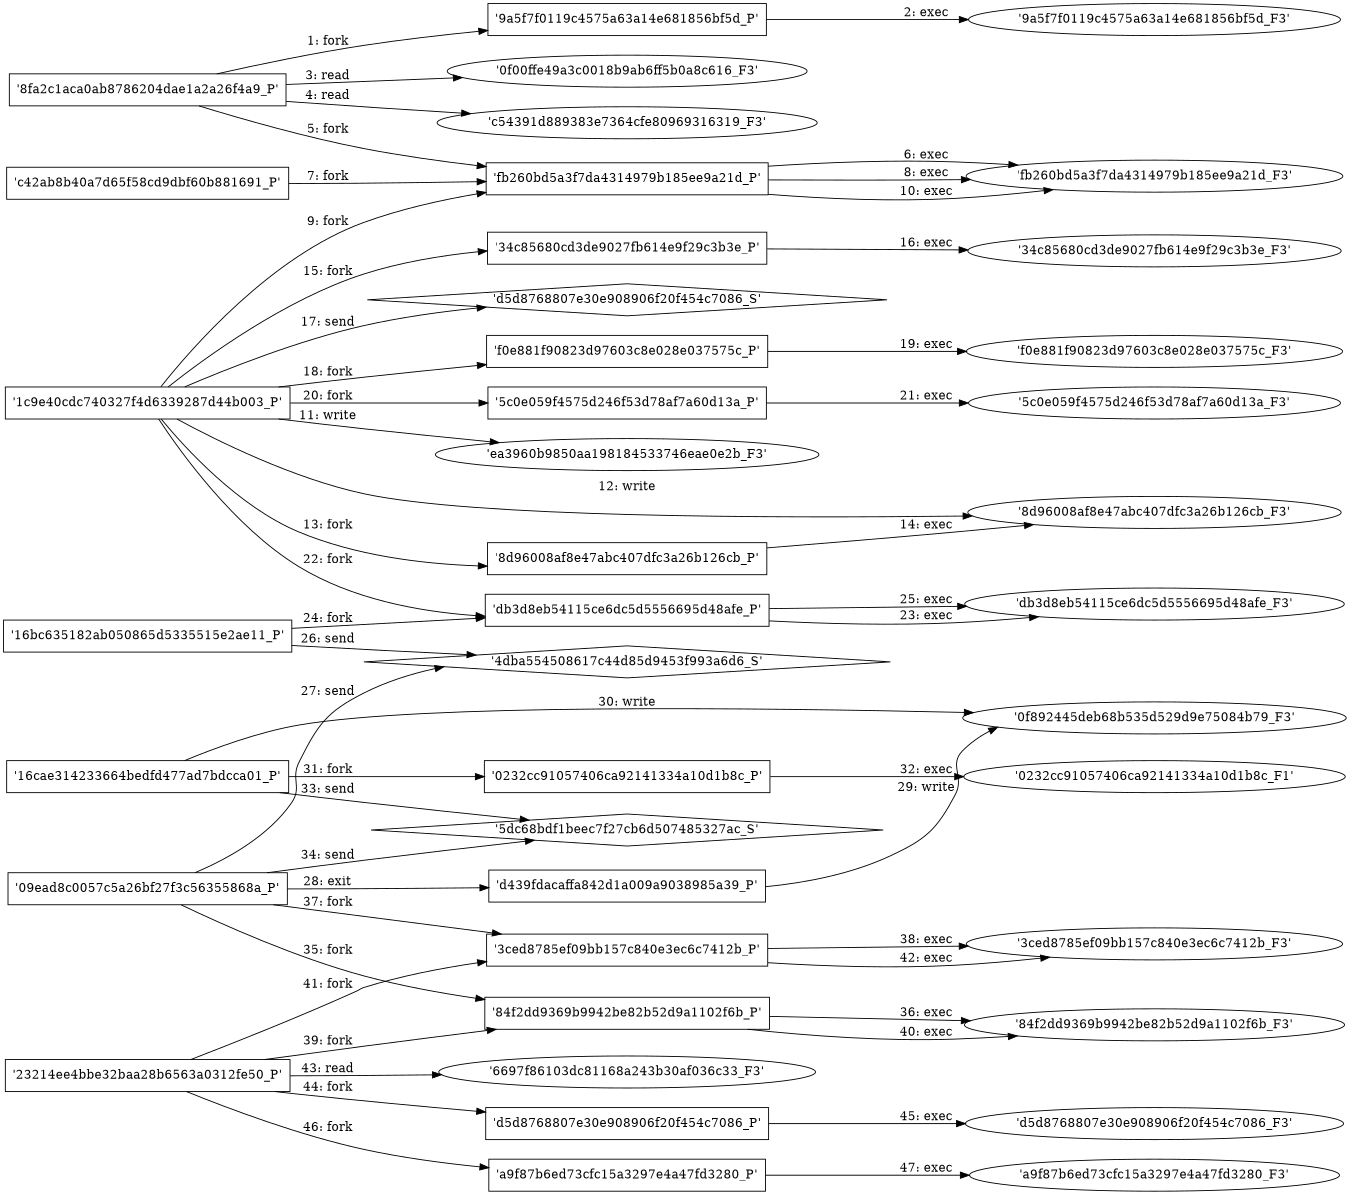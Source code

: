 digraph "D:\Learning\Paper\apt\基于CTI的攻击预警\Dataset\攻击图\ASGfromALLCTI\Gamaredon - When nation states don’t pay all the bills.dot" {
rankdir="LR"
size="9"
fixedsize="false"
splines="true"
nodesep=0.3
ranksep=0
fontsize=10
overlap="scalexy"
engine= "neato"
	"'8fa2c1aca0ab8786204dae1a2a26f4a9_P'" [node_type=Process shape=box]
	"'9a5f7f0119c4575a63a14e681856bf5d_P'" [node_type=Process shape=box]
	"'8fa2c1aca0ab8786204dae1a2a26f4a9_P'" -> "'9a5f7f0119c4575a63a14e681856bf5d_P'" [label="1: fork"]
	"'9a5f7f0119c4575a63a14e681856bf5d_P'" [node_type=Process shape=box]
	"'9a5f7f0119c4575a63a14e681856bf5d_F3'" [node_type=File shape=ellipse]
	"'9a5f7f0119c4575a63a14e681856bf5d_P'" -> "'9a5f7f0119c4575a63a14e681856bf5d_F3'" [label="2: exec"]
	"'0f00ffe49a3c0018b9ab6ff5b0a8c616_F3'" [node_type=file shape=ellipse]
	"'8fa2c1aca0ab8786204dae1a2a26f4a9_P'" [node_type=Process shape=box]
	"'8fa2c1aca0ab8786204dae1a2a26f4a9_P'" -> "'0f00ffe49a3c0018b9ab6ff5b0a8c616_F3'" [label="3: read"]
	"'c54391d889383e7364cfe80969316319_F3'" [node_type=file shape=ellipse]
	"'8fa2c1aca0ab8786204dae1a2a26f4a9_P'" [node_type=Process shape=box]
	"'8fa2c1aca0ab8786204dae1a2a26f4a9_P'" -> "'c54391d889383e7364cfe80969316319_F3'" [label="4: read"]
	"'8fa2c1aca0ab8786204dae1a2a26f4a9_P'" [node_type=Process shape=box]
	"'fb260bd5a3f7da4314979b185ee9a21d_P'" [node_type=Process shape=box]
	"'8fa2c1aca0ab8786204dae1a2a26f4a9_P'" -> "'fb260bd5a3f7da4314979b185ee9a21d_P'" [label="5: fork"]
	"'fb260bd5a3f7da4314979b185ee9a21d_P'" [node_type=Process shape=box]
	"'fb260bd5a3f7da4314979b185ee9a21d_F3'" [node_type=File shape=ellipse]
	"'fb260bd5a3f7da4314979b185ee9a21d_P'" -> "'fb260bd5a3f7da4314979b185ee9a21d_F3'" [label="6: exec"]
	"'c42ab8b40a7d65f58cd9dbf60b881691_P'" [node_type=Process shape=box]
	"'fb260bd5a3f7da4314979b185ee9a21d_P'" [node_type=Process shape=box]
	"'c42ab8b40a7d65f58cd9dbf60b881691_P'" -> "'fb260bd5a3f7da4314979b185ee9a21d_P'" [label="7: fork"]
	"'fb260bd5a3f7da4314979b185ee9a21d_P'" [node_type=Process shape=box]
	"'fb260bd5a3f7da4314979b185ee9a21d_F3'" [node_type=File shape=ellipse]
	"'fb260bd5a3f7da4314979b185ee9a21d_P'" -> "'fb260bd5a3f7da4314979b185ee9a21d_F3'" [label="8: exec"]
	"'1c9e40cdc740327f4d6339287d44b003_P'" [node_type=Process shape=box]
	"'fb260bd5a3f7da4314979b185ee9a21d_P'" [node_type=Process shape=box]
	"'1c9e40cdc740327f4d6339287d44b003_P'" -> "'fb260bd5a3f7da4314979b185ee9a21d_P'" [label="9: fork"]
	"'fb260bd5a3f7da4314979b185ee9a21d_P'" [node_type=Process shape=box]
	"'fb260bd5a3f7da4314979b185ee9a21d_F3'" [node_type=File shape=ellipse]
	"'fb260bd5a3f7da4314979b185ee9a21d_P'" -> "'fb260bd5a3f7da4314979b185ee9a21d_F3'" [label="10: exec"]
	"'ea3960b9850aa198184533746eae0e2b_F3'" [node_type=file shape=ellipse]
	"'1c9e40cdc740327f4d6339287d44b003_P'" [node_type=Process shape=box]
	"'1c9e40cdc740327f4d6339287d44b003_P'" -> "'ea3960b9850aa198184533746eae0e2b_F3'" [label="11: write"]
	"'8d96008af8e47abc407dfc3a26b126cb_F3'" [node_type=file shape=ellipse]
	"'1c9e40cdc740327f4d6339287d44b003_P'" [node_type=Process shape=box]
	"'1c9e40cdc740327f4d6339287d44b003_P'" -> "'8d96008af8e47abc407dfc3a26b126cb_F3'" [label="12: write"]
	"'1c9e40cdc740327f4d6339287d44b003_P'" [node_type=Process shape=box]
	"'8d96008af8e47abc407dfc3a26b126cb_P'" [node_type=Process shape=box]
	"'1c9e40cdc740327f4d6339287d44b003_P'" -> "'8d96008af8e47abc407dfc3a26b126cb_P'" [label="13: fork"]
	"'8d96008af8e47abc407dfc3a26b126cb_P'" [node_type=Process shape=box]
	"'8d96008af8e47abc407dfc3a26b126cb_F3'" [node_type=File shape=ellipse]
	"'8d96008af8e47abc407dfc3a26b126cb_P'" -> "'8d96008af8e47abc407dfc3a26b126cb_F3'" [label="14: exec"]
	"'1c9e40cdc740327f4d6339287d44b003_P'" [node_type=Process shape=box]
	"'34c85680cd3de9027fb614e9f29c3b3e_P'" [node_type=Process shape=box]
	"'1c9e40cdc740327f4d6339287d44b003_P'" -> "'34c85680cd3de9027fb614e9f29c3b3e_P'" [label="15: fork"]
	"'34c85680cd3de9027fb614e9f29c3b3e_P'" [node_type=Process shape=box]
	"'34c85680cd3de9027fb614e9f29c3b3e_F3'" [node_type=File shape=ellipse]
	"'34c85680cd3de9027fb614e9f29c3b3e_P'" -> "'34c85680cd3de9027fb614e9f29c3b3e_F3'" [label="16: exec"]
	"'d5d8768807e30e908906f20f454c7086_S'" [node_type=Socket shape=diamond]
	"'1c9e40cdc740327f4d6339287d44b003_P'" [node_type=Process shape=box]
	"'1c9e40cdc740327f4d6339287d44b003_P'" -> "'d5d8768807e30e908906f20f454c7086_S'" [label="17: send"]
	"'1c9e40cdc740327f4d6339287d44b003_P'" [node_type=Process shape=box]
	"'f0e881f90823d97603c8e028e037575c_P'" [node_type=Process shape=box]
	"'1c9e40cdc740327f4d6339287d44b003_P'" -> "'f0e881f90823d97603c8e028e037575c_P'" [label="18: fork"]
	"'f0e881f90823d97603c8e028e037575c_P'" [node_type=Process shape=box]
	"'f0e881f90823d97603c8e028e037575c_F3'" [node_type=File shape=ellipse]
	"'f0e881f90823d97603c8e028e037575c_P'" -> "'f0e881f90823d97603c8e028e037575c_F3'" [label="19: exec"]
	"'1c9e40cdc740327f4d6339287d44b003_P'" [node_type=Process shape=box]
	"'5c0e059f4575d246f53d78af7a60d13a_P'" [node_type=Process shape=box]
	"'1c9e40cdc740327f4d6339287d44b003_P'" -> "'5c0e059f4575d246f53d78af7a60d13a_P'" [label="20: fork"]
	"'5c0e059f4575d246f53d78af7a60d13a_P'" [node_type=Process shape=box]
	"'5c0e059f4575d246f53d78af7a60d13a_F3'" [node_type=File shape=ellipse]
	"'5c0e059f4575d246f53d78af7a60d13a_P'" -> "'5c0e059f4575d246f53d78af7a60d13a_F3'" [label="21: exec"]
	"'1c9e40cdc740327f4d6339287d44b003_P'" [node_type=Process shape=box]
	"'db3d8eb54115ce6dc5d5556695d48afe_P'" [node_type=Process shape=box]
	"'1c9e40cdc740327f4d6339287d44b003_P'" -> "'db3d8eb54115ce6dc5d5556695d48afe_P'" [label="22: fork"]
	"'db3d8eb54115ce6dc5d5556695d48afe_P'" [node_type=Process shape=box]
	"'db3d8eb54115ce6dc5d5556695d48afe_F3'" [node_type=File shape=ellipse]
	"'db3d8eb54115ce6dc5d5556695d48afe_P'" -> "'db3d8eb54115ce6dc5d5556695d48afe_F3'" [label="23: exec"]
	"'16bc635182ab050865d5335515e2ae11_P'" [node_type=Process shape=box]
	"'db3d8eb54115ce6dc5d5556695d48afe_P'" [node_type=Process shape=box]
	"'16bc635182ab050865d5335515e2ae11_P'" -> "'db3d8eb54115ce6dc5d5556695d48afe_P'" [label="24: fork"]
	"'db3d8eb54115ce6dc5d5556695d48afe_P'" [node_type=Process shape=box]
	"'db3d8eb54115ce6dc5d5556695d48afe_F3'" [node_type=File shape=ellipse]
	"'db3d8eb54115ce6dc5d5556695d48afe_P'" -> "'db3d8eb54115ce6dc5d5556695d48afe_F3'" [label="25: exec"]
	"'4dba554508617c44d85d9453f993a6d6_S'" [node_type=Socket shape=diamond]
	"'16bc635182ab050865d5335515e2ae11_P'" [node_type=Process shape=box]
	"'16bc635182ab050865d5335515e2ae11_P'" -> "'4dba554508617c44d85d9453f993a6d6_S'" [label="26: send"]
	"'4dba554508617c44d85d9453f993a6d6_S'" [node_type=Socket shape=diamond]
	"'09ead8c0057c5a26bf27f3c56355868a_P'" [node_type=Process shape=box]
	"'09ead8c0057c5a26bf27f3c56355868a_P'" -> "'4dba554508617c44d85d9453f993a6d6_S'" [label="27: send"]
	"'09ead8c0057c5a26bf27f3c56355868a_P'" [node_type=Process shape=box]
	"'d439fdacaffa842d1a009a9038985a39_P'" [node_type=Process shape=box]
	"'09ead8c0057c5a26bf27f3c56355868a_P'" -> "'d439fdacaffa842d1a009a9038985a39_P'" [label="28: exit"]
	"'0f892445deb68b535d529d9e75084b79_F3'" [node_type=file shape=ellipse]
	"'d439fdacaffa842d1a009a9038985a39_P'" [node_type=Process shape=box]
	"'d439fdacaffa842d1a009a9038985a39_P'" -> "'0f892445deb68b535d529d9e75084b79_F3'" [label="29: write"]
	"'0f892445deb68b535d529d9e75084b79_F3'" [node_type=file shape=ellipse]
	"'16cae314233664bedfd477ad7bdcca01_P'" [node_type=Process shape=box]
	"'16cae314233664bedfd477ad7bdcca01_P'" -> "'0f892445deb68b535d529d9e75084b79_F3'" [label="30: write"]
	"'16cae314233664bedfd477ad7bdcca01_P'" [node_type=Process shape=box]
	"'0232cc91057406ca92141334a10d1b8c_P'" [node_type=Process shape=box]
	"'16cae314233664bedfd477ad7bdcca01_P'" -> "'0232cc91057406ca92141334a10d1b8c_P'" [label="31: fork"]
	"'0232cc91057406ca92141334a10d1b8c_P'" [node_type=Process shape=box]
	"'0232cc91057406ca92141334a10d1b8c_F1'" [node_type=File shape=ellipse]
	"'0232cc91057406ca92141334a10d1b8c_P'" -> "'0232cc91057406ca92141334a10d1b8c_F1'" [label="32: exec"]
	"'5dc68bdf1beec7f27cb6d507485327ac_S'" [node_type=Socket shape=diamond]
	"'16cae314233664bedfd477ad7bdcca01_P'" [node_type=Process shape=box]
	"'16cae314233664bedfd477ad7bdcca01_P'" -> "'5dc68bdf1beec7f27cb6d507485327ac_S'" [label="33: send"]
	"'5dc68bdf1beec7f27cb6d507485327ac_S'" [node_type=Socket shape=diamond]
	"'09ead8c0057c5a26bf27f3c56355868a_P'" [node_type=Process shape=box]
	"'09ead8c0057c5a26bf27f3c56355868a_P'" -> "'5dc68bdf1beec7f27cb6d507485327ac_S'" [label="34: send"]
	"'09ead8c0057c5a26bf27f3c56355868a_P'" [node_type=Process shape=box]
	"'84f2dd9369b9942be82b52d9a1102f6b_P'" [node_type=Process shape=box]
	"'09ead8c0057c5a26bf27f3c56355868a_P'" -> "'84f2dd9369b9942be82b52d9a1102f6b_P'" [label="35: fork"]
	"'84f2dd9369b9942be82b52d9a1102f6b_P'" [node_type=Process shape=box]
	"'84f2dd9369b9942be82b52d9a1102f6b_F3'" [node_type=File shape=ellipse]
	"'84f2dd9369b9942be82b52d9a1102f6b_P'" -> "'84f2dd9369b9942be82b52d9a1102f6b_F3'" [label="36: exec"]
	"'09ead8c0057c5a26bf27f3c56355868a_P'" [node_type=Process shape=box]
	"'3ced8785ef09bb157c840e3ec6c7412b_P'" [node_type=Process shape=box]
	"'09ead8c0057c5a26bf27f3c56355868a_P'" -> "'3ced8785ef09bb157c840e3ec6c7412b_P'" [label="37: fork"]
	"'3ced8785ef09bb157c840e3ec6c7412b_P'" [node_type=Process shape=box]
	"'3ced8785ef09bb157c840e3ec6c7412b_F3'" [node_type=File shape=ellipse]
	"'3ced8785ef09bb157c840e3ec6c7412b_P'" -> "'3ced8785ef09bb157c840e3ec6c7412b_F3'" [label="38: exec"]
	"'23214ee4bbe32baa28b6563a0312fe50_P'" [node_type=Process shape=box]
	"'84f2dd9369b9942be82b52d9a1102f6b_P'" [node_type=Process shape=box]
	"'23214ee4bbe32baa28b6563a0312fe50_P'" -> "'84f2dd9369b9942be82b52d9a1102f6b_P'" [label="39: fork"]
	"'84f2dd9369b9942be82b52d9a1102f6b_P'" [node_type=Process shape=box]
	"'84f2dd9369b9942be82b52d9a1102f6b_F3'" [node_type=File shape=ellipse]
	"'84f2dd9369b9942be82b52d9a1102f6b_P'" -> "'84f2dd9369b9942be82b52d9a1102f6b_F3'" [label="40: exec"]
	"'23214ee4bbe32baa28b6563a0312fe50_P'" [node_type=Process shape=box]
	"'3ced8785ef09bb157c840e3ec6c7412b_P'" [node_type=Process shape=box]
	"'23214ee4bbe32baa28b6563a0312fe50_P'" -> "'3ced8785ef09bb157c840e3ec6c7412b_P'" [label="41: fork"]
	"'3ced8785ef09bb157c840e3ec6c7412b_P'" [node_type=Process shape=box]
	"'3ced8785ef09bb157c840e3ec6c7412b_F3'" [node_type=File shape=ellipse]
	"'3ced8785ef09bb157c840e3ec6c7412b_P'" -> "'3ced8785ef09bb157c840e3ec6c7412b_F3'" [label="42: exec"]
	"'6697f86103dc81168a243b30af036c33_F3'" [node_type=file shape=ellipse]
	"'23214ee4bbe32baa28b6563a0312fe50_P'" [node_type=Process shape=box]
	"'23214ee4bbe32baa28b6563a0312fe50_P'" -> "'6697f86103dc81168a243b30af036c33_F3'" [label="43: read"]
	"'23214ee4bbe32baa28b6563a0312fe50_P'" [node_type=Process shape=box]
	"'d5d8768807e30e908906f20f454c7086_P'" [node_type=Process shape=box]
	"'23214ee4bbe32baa28b6563a0312fe50_P'" -> "'d5d8768807e30e908906f20f454c7086_P'" [label="44: fork"]
	"'d5d8768807e30e908906f20f454c7086_P'" [node_type=Process shape=box]
	"'d5d8768807e30e908906f20f454c7086_F3'" [node_type=File shape=ellipse]
	"'d5d8768807e30e908906f20f454c7086_P'" -> "'d5d8768807e30e908906f20f454c7086_F3'" [label="45: exec"]
	"'23214ee4bbe32baa28b6563a0312fe50_P'" [node_type=Process shape=box]
	"'a9f87b6ed73cfc15a3297e4a47fd3280_P'" [node_type=Process shape=box]
	"'23214ee4bbe32baa28b6563a0312fe50_P'" -> "'a9f87b6ed73cfc15a3297e4a47fd3280_P'" [label="46: fork"]
	"'a9f87b6ed73cfc15a3297e4a47fd3280_P'" [node_type=Process shape=box]
	"'a9f87b6ed73cfc15a3297e4a47fd3280_F3'" [node_type=File shape=ellipse]
	"'a9f87b6ed73cfc15a3297e4a47fd3280_P'" -> "'a9f87b6ed73cfc15a3297e4a47fd3280_F3'" [label="47: exec"]
}
